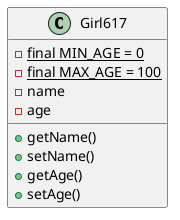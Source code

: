 @startuml
class Girl617 {
    -{static} final MIN_AGE = 0
    -{static} final MAX_AGE = 100
    -name
    -age
    +getName()
    +setName()
    +getAge()
    +setAge()
}
@enduml

